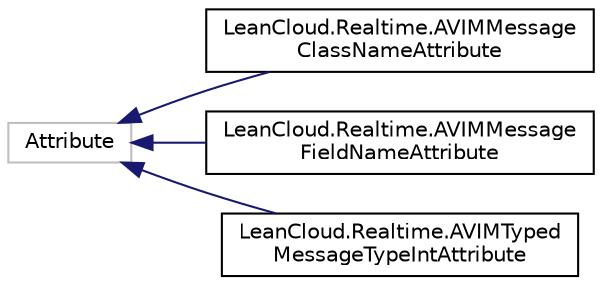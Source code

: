 digraph "Graphical Class Hierarchy"
{
  edge [fontname="Helvetica",fontsize="10",labelfontname="Helvetica",labelfontsize="10"];
  node [fontname="Helvetica",fontsize="10",shape=record];
  rankdir="LR";
  Node1 [label="Attribute",height=0.2,width=0.4,color="grey75", fillcolor="white", style="filled"];
  Node1 -> Node2 [dir="back",color="midnightblue",fontsize="10",style="solid",fontname="Helvetica"];
  Node2 [label="LeanCloud.Realtime.AVIMMessage\lClassNameAttribute",height=0.2,width=0.4,color="black", fillcolor="white", style="filled",URL="$classLeanCloud_1_1Realtime_1_1AVIMMessageClassNameAttribute.html"];
  Node1 -> Node3 [dir="back",color="midnightblue",fontsize="10",style="solid",fontname="Helvetica"];
  Node3 [label="LeanCloud.Realtime.AVIMMessage\lFieldNameAttribute",height=0.2,width=0.4,color="black", fillcolor="white", style="filled",URL="$classLeanCloud_1_1Realtime_1_1AVIMMessageFieldNameAttribute.html"];
  Node1 -> Node4 [dir="back",color="midnightblue",fontsize="10",style="solid",fontname="Helvetica"];
  Node4 [label="LeanCloud.Realtime.AVIMTyped\lMessageTypeIntAttribute",height=0.2,width=0.4,color="black", fillcolor="white", style="filled",URL="$classLeanCloud_1_1Realtime_1_1AVIMTypedMessageTypeIntAttribute.html"];
}
